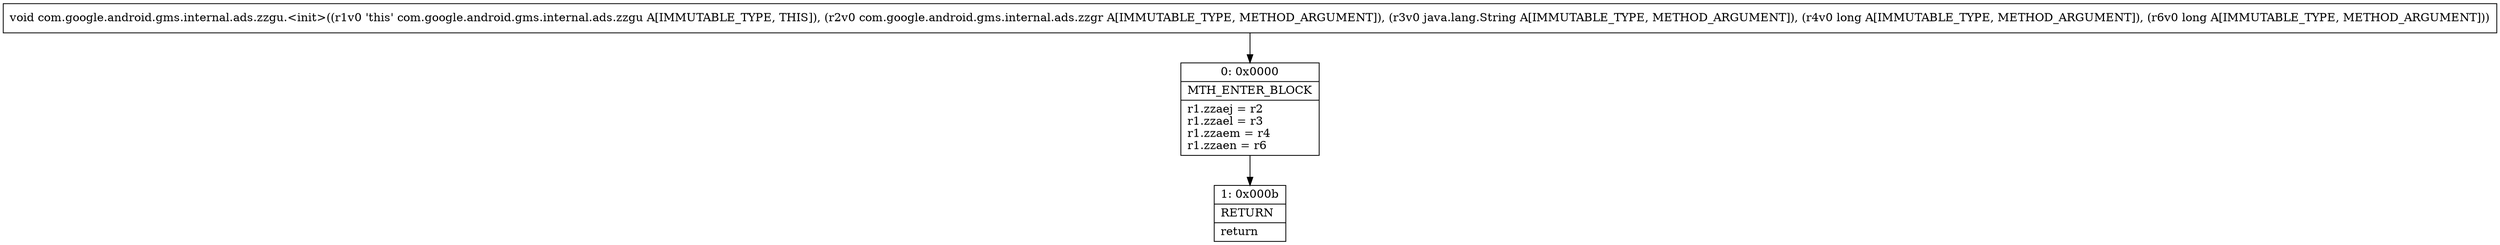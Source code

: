 digraph "CFG forcom.google.android.gms.internal.ads.zzgu.\<init\>(Lcom\/google\/android\/gms\/internal\/ads\/zzgr;Ljava\/lang\/String;JJ)V" {
Node_0 [shape=record,label="{0\:\ 0x0000|MTH_ENTER_BLOCK\l|r1.zzaej = r2\lr1.zzael = r3\lr1.zzaem = r4\lr1.zzaen = r6\l}"];
Node_1 [shape=record,label="{1\:\ 0x000b|RETURN\l|return\l}"];
MethodNode[shape=record,label="{void com.google.android.gms.internal.ads.zzgu.\<init\>((r1v0 'this' com.google.android.gms.internal.ads.zzgu A[IMMUTABLE_TYPE, THIS]), (r2v0 com.google.android.gms.internal.ads.zzgr A[IMMUTABLE_TYPE, METHOD_ARGUMENT]), (r3v0 java.lang.String A[IMMUTABLE_TYPE, METHOD_ARGUMENT]), (r4v0 long A[IMMUTABLE_TYPE, METHOD_ARGUMENT]), (r6v0 long A[IMMUTABLE_TYPE, METHOD_ARGUMENT])) }"];
MethodNode -> Node_0;
Node_0 -> Node_1;
}

